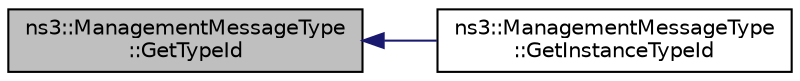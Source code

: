 digraph "ns3::ManagementMessageType::GetTypeId"
{
  edge [fontname="Helvetica",fontsize="10",labelfontname="Helvetica",labelfontsize="10"];
  node [fontname="Helvetica",fontsize="10",shape=record];
  rankdir="LR";
  Node1 [label="ns3::ManagementMessageType\l::GetTypeId",height=0.2,width=0.4,color="black", fillcolor="grey75", style="filled", fontcolor="black"];
  Node1 -> Node2 [dir="back",color="midnightblue",fontsize="10",style="solid"];
  Node2 [label="ns3::ManagementMessageType\l::GetInstanceTypeId",height=0.2,width=0.4,color="black", fillcolor="white", style="filled",URL="$d7/d51/classns3_1_1ManagementMessageType.html#a763b82b9c2e56c1e4d4ca65f51143a5c"];
}
